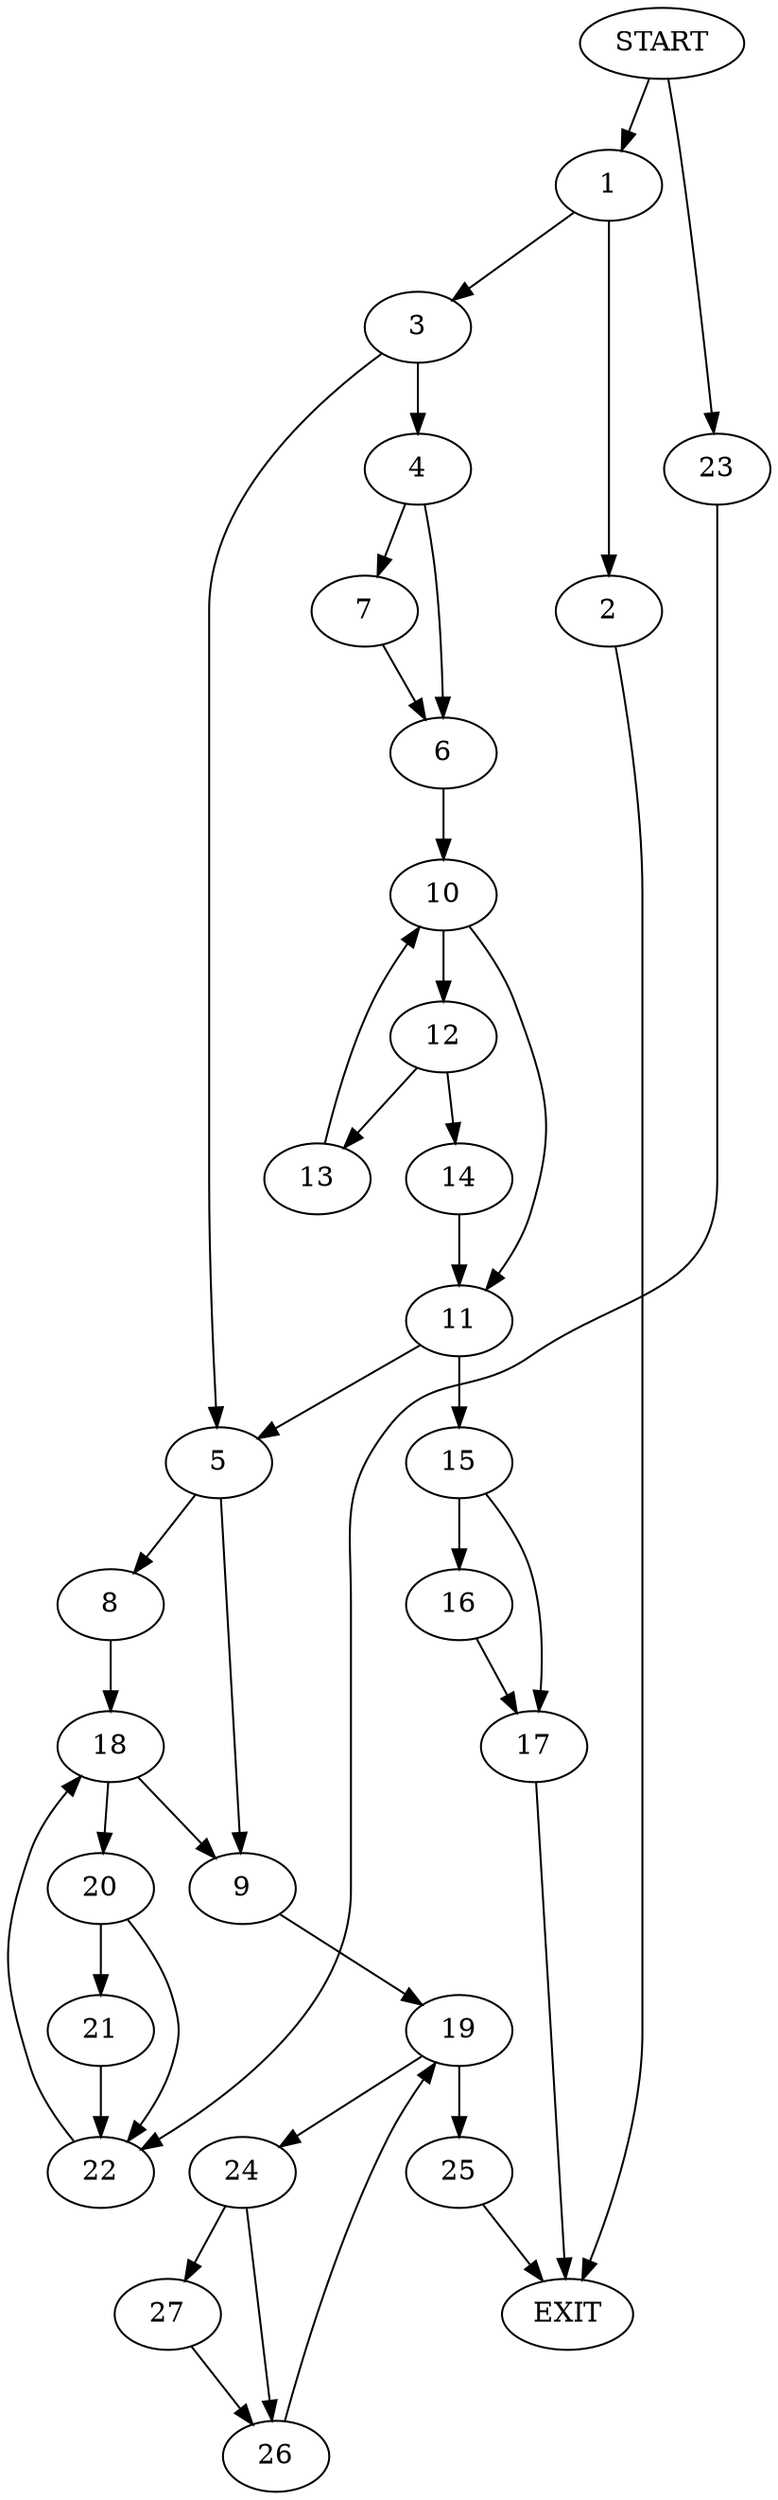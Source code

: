 digraph {
0 [label="START"]
28 [label="EXIT"]
0 -> 1
1 -> 2
1 -> 3
2 -> 28
3 -> 4
3 -> 5
4 -> 6
4 -> 7
5 -> 8
5 -> 9
6 -> 10
7 -> 6
10 -> 11
10 -> 12
12 -> 13
12 -> 14
11 -> 5
11 -> 15
14 -> 11
13 -> 10
15 -> 16
15 -> 17
16 -> 17
17 -> 28
8 -> 18
9 -> 19
18 -> 9
18 -> 20
20 -> 21
20 -> 22
21 -> 22
22 -> 18
0 -> 23
23 -> 22
19 -> 24
19 -> 25
24 -> 26
24 -> 27
25 -> 28
27 -> 26
26 -> 19
}
